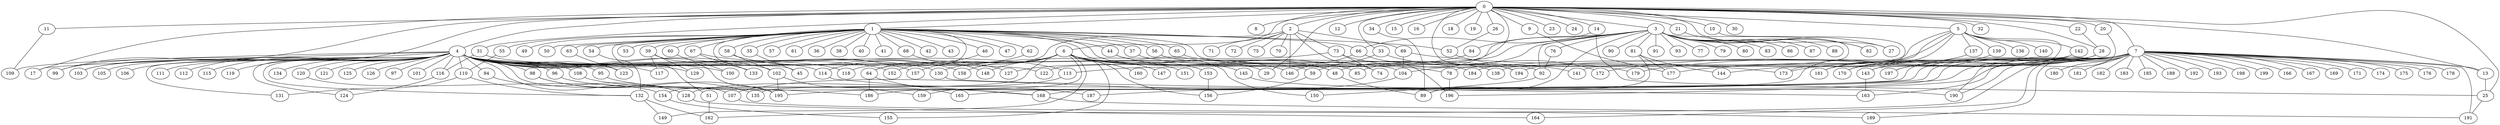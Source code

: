 
graph graphname {
    0 -- 1
0 -- 2
0 -- 3
0 -- 4
0 -- 5
0 -- 6
0 -- 7
0 -- 8
0 -- 9
0 -- 10
0 -- 11
0 -- 12
0 -- 13
0 -- 14
0 -- 15
0 -- 16
0 -- 17
0 -- 18
0 -- 19
0 -- 20
0 -- 21
0 -- 22
0 -- 23
0 -- 24
0 -- 25
0 -- 26
0 -- 27
0 -- 28
0 -- 29
0 -- 30
0 -- 31
0 -- 32
0 -- 33
0 -- 34
0 -- 194
0 -- 99
0 -- 103
0 -- 48
1 -- 35
1 -- 36
1 -- 37
1 -- 38
1 -- 39
1 -- 40
1 -- 41
1 -- 42
1 -- 43
1 -- 44
1 -- 45
1 -- 46
1 -- 47
1 -- 48
1 -- 49
1 -- 50
1 -- 51
1 -- 52
1 -- 53
1 -- 54
1 -- 55
1 -- 56
1 -- 57
1 -- 58
1 -- 59
1 -- 60
1 -- 61
1 -- 62
1 -- 63
1 -- 64
1 -- 65
1 -- 66
1 -- 67
1 -- 68
1 -- 92
2 -- 69
2 -- 70
2 -- 71
2 -- 72
2 -- 73
2 -- 74
2 -- 75
2 -- 146
2 -- 118
3 -- 76
3 -- 77
3 -- 78
3 -- 79
3 -- 80
3 -- 81
3 -- 82
3 -- 83
3 -- 84
3 -- 85
3 -- 86
3 -- 87
3 -- 88
3 -- 89
3 -- 90
3 -- 91
3 -- 92
3 -- 93
3 -- 113
3 -- 27
3 -- 122
4 -- 128
4 -- 130
4 -- 131
4 -- 132
4 -- 133
4 -- 134
4 -- 129
4 -- 94
4 -- 95
4 -- 96
4 -- 97
4 -- 98
4 -- 99
4 -- 100
4 -- 101
4 -- 102
4 -- 103
4 -- 104
4 -- 105
4 -- 106
4 -- 107
4 -- 108
4 -- 109
4 -- 110
4 -- 111
4 -- 112
4 -- 113
4 -- 114
4 -- 115
4 -- 116
4 -- 117
4 -- 118
4 -- 119
4 -- 120
4 -- 121
4 -- 122
4 -- 123
4 -- 124
4 -- 125
4 -- 126
4 -- 127
4 -- 17
4 -- 152
5 -- 135
5 -- 136
5 -- 137
5 -- 138
5 -- 139
5 -- 140
5 -- 141
5 -- 142
5 -- 143
5 -- 144
6 -- 160
6 -- 145
6 -- 146
6 -- 147
6 -- 148
6 -- 149
6 -- 150
6 -- 151
6 -- 152
6 -- 153
6 -- 154
6 -- 155
6 -- 156
6 -- 157
6 -- 158
6 -- 159
6 -- 29
7 -- 161
7 -- 162
7 -- 163
7 -- 164
7 -- 165
7 -- 166
7 -- 167
7 -- 168
7 -- 169
7 -- 170
7 -- 171
7 -- 172
7 -- 173
7 -- 174
7 -- 175
7 -- 176
7 -- 177
7 -- 178
7 -- 179
7 -- 180
7 -- 181
7 -- 182
7 -- 183
7 -- 184
7 -- 185
7 -- 186
7 -- 187
7 -- 188
7 -- 189
7 -- 190
7 -- 191
7 -- 192
7 -- 193
7 -- 194
7 -- 195
7 -- 196
7 -- 197
7 -- 198
7 -- 199
7 -- 13
9 -- 177
10 -- 173
11 -- 109
13 -- 25
14 -- 25
14 -- 66
20 -- 190
21 -- 82
22 -- 28
25 -- 191
26 -- 52
28 -- 104
28 -- 197
31 -- 116
31 -- 184
33 -- 59
33 -- 172
34 -- 89
35 -- 45
37 -- 78
39 -- 117
39 -- 195
39 -- 129
44 -- 48
44 -- 85
46 -- 64
48 -- 89
51 -- 162
52 -- 179
54 -- 132
55 -- 110
56 -- 138
58 -- 158
58 -- 102
59 -- 156
60 -- 100
62 -- 114
63 -- 123
64 -- 186
64 -- 187
65 -- 194
66 -- 146
66 -- 196
67 -- 157
67 -- 133
68 -- 148
69 -- 173
69 -- 104
73 -- 141
73 -- 130
73 -- 74
76 -- 92
78 -- 196
81 -- 177
81 -- 144
81 -- 89
84 -- 127
92 -- 150
94 -- 128
95 -- 168
96 -- 186
98 -- 195
98 -- 135
102 -- 159
102 -- 195
104 -- 107
107 -- 189
108 -- 165
110 -- 132
110 -- 131
113 -- 128
114 -- 168
116 -- 124
120 -- 154
128 -- 164
130 -- 163
132 -- 162
132 -- 149
137 -- 161
139 -- 170
142 -- 143
143 -- 163
145 -- 190
153 -- 156
154 -- 155
168 -- 191

}
